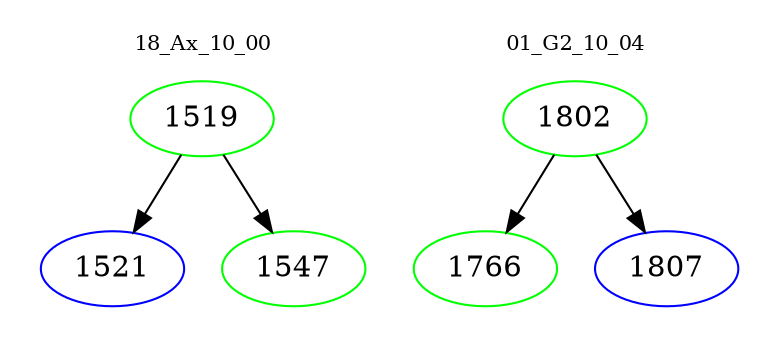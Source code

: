 digraph{
subgraph cluster_0 {
color = white
label = "18_Ax_10_00";
fontsize=10;
T0_1519 [label="1519", color="green"]
T0_1519 -> T0_1521 [color="black"]
T0_1521 [label="1521", color="blue"]
T0_1519 -> T0_1547 [color="black"]
T0_1547 [label="1547", color="green"]
}
subgraph cluster_1 {
color = white
label = "01_G2_10_04";
fontsize=10;
T1_1802 [label="1802", color="green"]
T1_1802 -> T1_1766 [color="black"]
T1_1766 [label="1766", color="green"]
T1_1802 -> T1_1807 [color="black"]
T1_1807 [label="1807", color="blue"]
}
}

